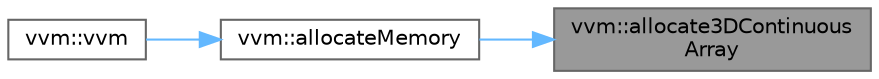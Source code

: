 digraph "vvm::allocate3DContinuousArray"
{
 // INTERACTIVE_SVG=YES
 // LATEX_PDF_SIZE
  bgcolor="transparent";
  edge [fontname=Helvetica,fontsize=10,labelfontname=Helvetica,labelfontsize=10];
  node [fontname=Helvetica,fontsize=10,shape=box,height=0.2,width=0.4];
  rankdir="RL";
  Node1 [id="Node000001",label="vvm::allocate3DContinuous\lArray",height=0.2,width=0.4,color="gray40", fillcolor="grey60", style="filled", fontcolor="black",tooltip=" "];
  Node1 -> Node2 [id="edge1_Node000001_Node000002",dir="back",color="steelblue1",style="solid",tooltip=" "];
  Node2 [id="Node000002",label="vvm::allocateMemory",height=0.2,width=0.4,color="grey40", fillcolor="white", style="filled",URL="$classvvm.html#a2b4c9d84468007e871089a0340fa705f",tooltip=" "];
  Node2 -> Node3 [id="edge2_Node000002_Node000003",dir="back",color="steelblue1",style="solid",tooltip=" "];
  Node3 [id="Node000003",label="vvm::vvm",height=0.2,width=0.4,color="grey40", fillcolor="white", style="filled",URL="$classvvm.html#a229c7bd6e612cd5ad6beeaaa13ad1cff",tooltip=" "];
}
